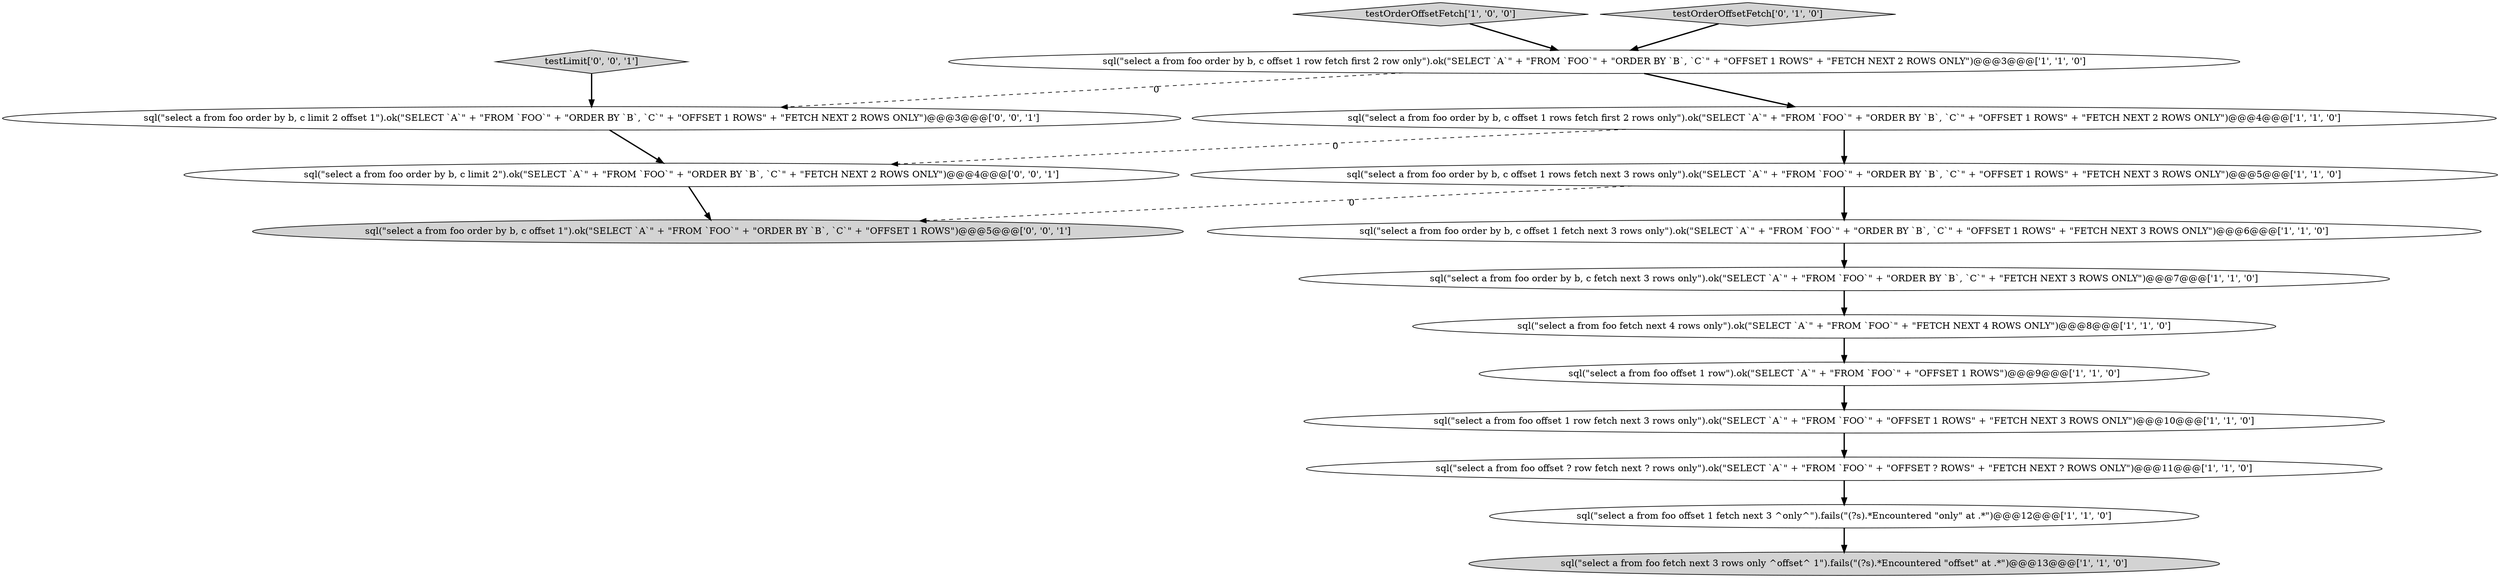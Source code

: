 digraph {
4 [style = filled, label = "sql(\"select a from foo offset 1 row fetch next 3 rows only\").ok(\"SELECT `A`\" + \"FROM `FOO`\" + \"OFFSET 1 ROWS\" + \"FETCH NEXT 3 ROWS ONLY\")@@@10@@@['1', '1', '0']", fillcolor = white, shape = ellipse image = "AAA0AAABBB1BBB"];
8 [style = filled, label = "sql(\"select a from foo order by b, c offset 1 row fetch first 2 row only\").ok(\"SELECT `A`\" + \"FROM `FOO`\" + \"ORDER BY `B`, `C`\" + \"OFFSET 1 ROWS\" + \"FETCH NEXT 2 ROWS ONLY\")@@@3@@@['1', '1', '0']", fillcolor = white, shape = ellipse image = "AAA0AAABBB1BBB"];
5 [style = filled, label = "testOrderOffsetFetch['1', '0', '0']", fillcolor = lightgray, shape = diamond image = "AAA0AAABBB1BBB"];
13 [style = filled, label = "sql(\"select a from foo order by b, c offset 1\").ok(\"SELECT `A`\" + \"FROM `FOO`\" + \"ORDER BY `B`, `C`\" + \"OFFSET 1 ROWS\")@@@5@@@['0', '0', '1']", fillcolor = lightgray, shape = ellipse image = "AAA0AAABBB3BBB"];
7 [style = filled, label = "sql(\"select a from foo fetch next 4 rows only\").ok(\"SELECT `A`\" + \"FROM `FOO`\" + \"FETCH NEXT 4 ROWS ONLY\")@@@8@@@['1', '1', '0']", fillcolor = white, shape = ellipse image = "AAA0AAABBB1BBB"];
6 [style = filled, label = "sql(\"select a from foo order by b, c offset 1 rows fetch next 3 rows only\").ok(\"SELECT `A`\" + \"FROM `FOO`\" + \"ORDER BY `B`, `C`\" + \"OFFSET 1 ROWS\" + \"FETCH NEXT 3 ROWS ONLY\")@@@5@@@['1', '1', '0']", fillcolor = white, shape = ellipse image = "AAA0AAABBB1BBB"];
15 [style = filled, label = "testLimit['0', '0', '1']", fillcolor = lightgray, shape = diamond image = "AAA0AAABBB3BBB"];
1 [style = filled, label = "sql(\"select a from foo offset ? row fetch next ? rows only\").ok(\"SELECT `A`\" + \"FROM `FOO`\" + \"OFFSET ? ROWS\" + \"FETCH NEXT ? ROWS ONLY\")@@@11@@@['1', '1', '0']", fillcolor = white, shape = ellipse image = "AAA0AAABBB1BBB"];
10 [style = filled, label = "sql(\"select a from foo offset 1 fetch next 3 ^only^\").fails(\"(?s).*Encountered \"only\" at .*\")@@@12@@@['1', '1', '0']", fillcolor = white, shape = ellipse image = "AAA0AAABBB1BBB"];
11 [style = filled, label = "sql(\"select a from foo order by b, c offset 1 rows fetch first 2 rows only\").ok(\"SELECT `A`\" + \"FROM `FOO`\" + \"ORDER BY `B`, `C`\" + \"OFFSET 1 ROWS\" + \"FETCH NEXT 2 ROWS ONLY\")@@@4@@@['1', '1', '0']", fillcolor = white, shape = ellipse image = "AAA0AAABBB1BBB"];
14 [style = filled, label = "sql(\"select a from foo order by b, c limit 2\").ok(\"SELECT `A`\" + \"FROM `FOO`\" + \"ORDER BY `B`, `C`\" + \"FETCH NEXT 2 ROWS ONLY\")@@@4@@@['0', '0', '1']", fillcolor = white, shape = ellipse image = "AAA0AAABBB3BBB"];
0 [style = filled, label = "sql(\"select a from foo offset 1 row\").ok(\"SELECT `A`\" + \"FROM `FOO`\" + \"OFFSET 1 ROWS\")@@@9@@@['1', '1', '0']", fillcolor = white, shape = ellipse image = "AAA0AAABBB1BBB"];
12 [style = filled, label = "testOrderOffsetFetch['0', '1', '0']", fillcolor = lightgray, shape = diamond image = "AAA0AAABBB2BBB"];
16 [style = filled, label = "sql(\"select a from foo order by b, c limit 2 offset 1\").ok(\"SELECT `A`\" + \"FROM `FOO`\" + \"ORDER BY `B`, `C`\" + \"OFFSET 1 ROWS\" + \"FETCH NEXT 2 ROWS ONLY\")@@@3@@@['0', '0', '1']", fillcolor = white, shape = ellipse image = "AAA0AAABBB3BBB"];
2 [style = filled, label = "sql(\"select a from foo order by b, c offset 1 fetch next 3 rows only\").ok(\"SELECT `A`\" + \"FROM `FOO`\" + \"ORDER BY `B`, `C`\" + \"OFFSET 1 ROWS\" + \"FETCH NEXT 3 ROWS ONLY\")@@@6@@@['1', '1', '0']", fillcolor = white, shape = ellipse image = "AAA0AAABBB1BBB"];
3 [style = filled, label = "sql(\"select a from foo fetch next 3 rows only ^offset^ 1\").fails(\"(?s).*Encountered \"offset\" at .*\")@@@13@@@['1', '1', '0']", fillcolor = lightgray, shape = ellipse image = "AAA0AAABBB1BBB"];
9 [style = filled, label = "sql(\"select a from foo order by b, c fetch next 3 rows only\").ok(\"SELECT `A`\" + \"FROM `FOO`\" + \"ORDER BY `B`, `C`\" + \"FETCH NEXT 3 ROWS ONLY\")@@@7@@@['1', '1', '0']", fillcolor = white, shape = ellipse image = "AAA0AAABBB1BBB"];
16->14 [style = bold, label=""];
5->8 [style = bold, label=""];
10->3 [style = bold, label=""];
4->1 [style = bold, label=""];
7->0 [style = bold, label=""];
8->16 [style = dashed, label="0"];
14->13 [style = bold, label=""];
2->9 [style = bold, label=""];
6->13 [style = dashed, label="0"];
9->7 [style = bold, label=""];
1->10 [style = bold, label=""];
8->11 [style = bold, label=""];
0->4 [style = bold, label=""];
12->8 [style = bold, label=""];
15->16 [style = bold, label=""];
11->14 [style = dashed, label="0"];
11->6 [style = bold, label=""];
6->2 [style = bold, label=""];
}
